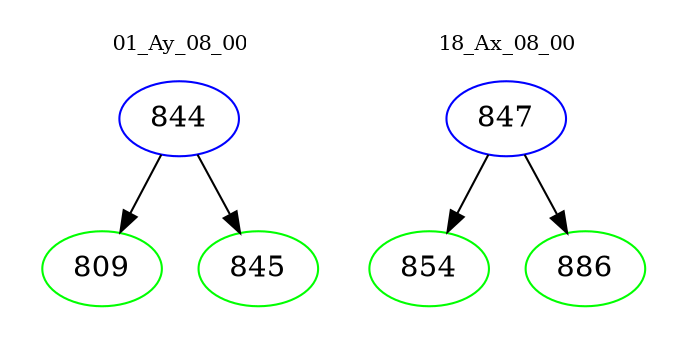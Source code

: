 digraph{
subgraph cluster_0 {
color = white
label = "01_Ay_08_00";
fontsize=10;
T0_844 [label="844", color="blue"]
T0_844 -> T0_809 [color="black"]
T0_809 [label="809", color="green"]
T0_844 -> T0_845 [color="black"]
T0_845 [label="845", color="green"]
}
subgraph cluster_1 {
color = white
label = "18_Ax_08_00";
fontsize=10;
T1_847 [label="847", color="blue"]
T1_847 -> T1_854 [color="black"]
T1_854 [label="854", color="green"]
T1_847 -> T1_886 [color="black"]
T1_886 [label="886", color="green"]
}
}
